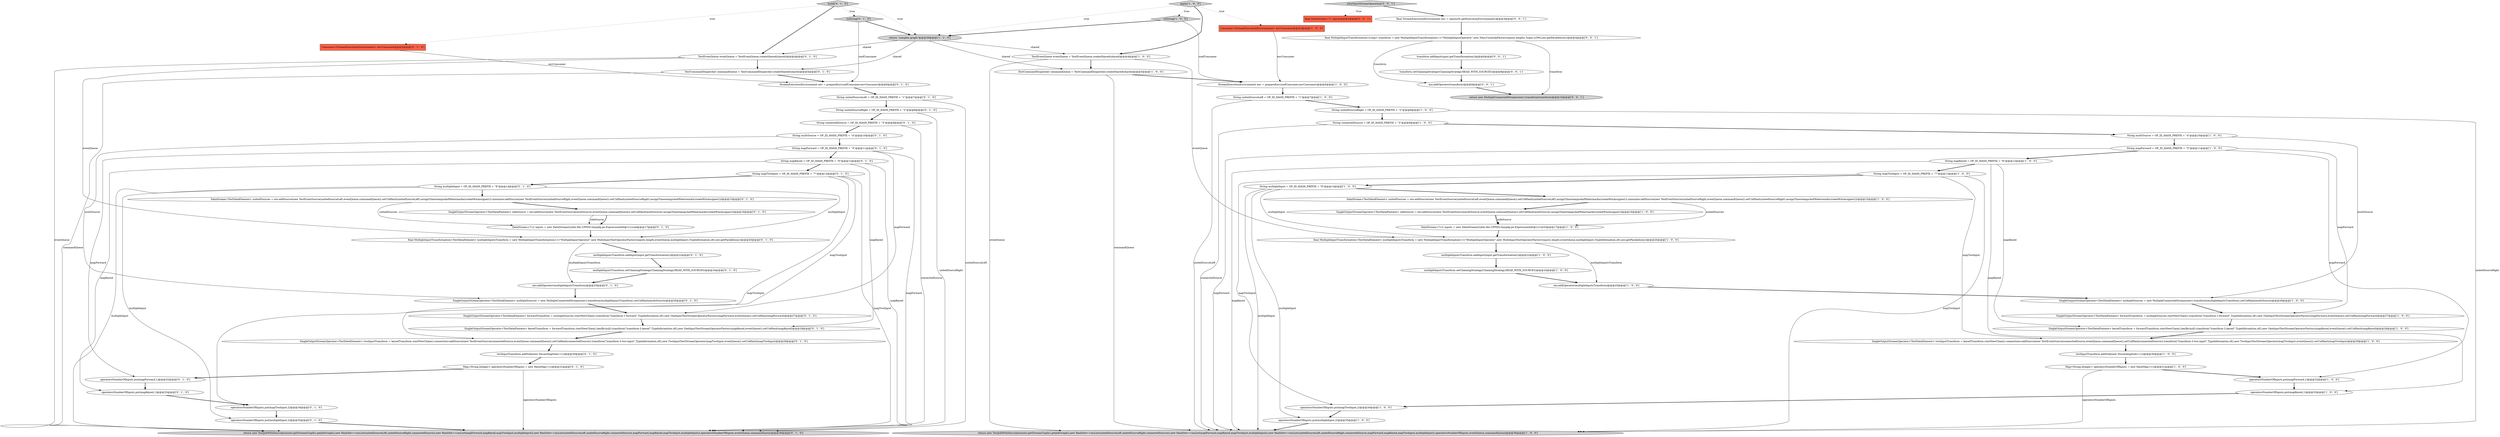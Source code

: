 digraph {
59 [style = filled, label = "SingleOutputStreamOperator<TestDataElement> twoInputTransform = keyedTransform.startNewChain().connect(env.addSource(new TestEventSource(connectedSource,eventQueue,commandQueue)).setUidHash(connectedSource)).transform(\"transform-3-two-input\",TypeInformation.of(),new TwoInputTestStreamOperator(mapTwoInput,eventQueue)).setUidHash(mapTwoInput)@@@29@@@['0', '1', '0']", fillcolor = white, shape = ellipse image = "AAA0AAABBB2BBB"];
29 [style = filled, label = "Consumer<StreamExecutionEnvironment> envConsumer@@@3@@@['1', '0', '0']", fillcolor = tomato, shape = box image = "AAA0AAABBB1BBB"];
38 [style = filled, label = "SingleOutputStreamOperator<TestDataElement> forwardTransform = multipleSources.startNewChain().transform(\"transform-1-forward\",TypeInformation.of(),new OneInputTestStreamOperatorFactory(mapForward,eventQueue)).setUidHash(mapForward)@@@27@@@['0', '1', '0']", fillcolor = white, shape = ellipse image = "AAA0AAABBB2BBB"];
45 [style = filled, label = "StreamExecutionEnvironment env = prepareEnv(confConsumer,envConsumer)@@@6@@@['0', '1', '0']", fillcolor = white, shape = ellipse image = "AAA0AAABBB2BBB"];
19 [style = filled, label = "DataStream<?>(( inputs = new DataStream((((edu.fdu.CPPDG.tinypdg.pe.ExpressionInfo@1c1cb33@@@17@@@['1', '0', '0']", fillcolor = white, shape = ellipse image = "AAA0AAABBB1BBB"];
27 [style = filled, label = "SingleOutputStreamOperator<TestDataElement> forwardTransform = multipleSources.startNewChain().transform(\"transform-1-forward\",TypeInformation.of(),new OneInputTestStreamOperatorFactory(mapForward,eventQueue)).setUidHash(mapForward)@@@27@@@['1', '0', '0']", fillcolor = white, shape = ellipse image = "AAA0AAABBB1BBB"];
47 [style = filled, label = "SingleOutputStreamOperator<TestDataElement> multipleSources = new MultipleConnectedStreams(env).transform(multipleInputsTransform).setUidHash(multiSource)@@@26@@@['0', '1', '0']", fillcolor = white, shape = ellipse image = "AAA0AAABBB2BBB"];
43 [style = filled, label = "multipleInputsTransform.addInput(input.getTransformation())@@@22@@@['0', '1', '0']", fillcolor = white, shape = ellipse image = "AAA0AAABBB2BBB"];
12 [style = filled, label = "String connectedSource = OP_ID_HASH_PREFIX + \"3\"@@@9@@@['1', '0', '0']", fillcolor = white, shape = ellipse image = "AAA0AAABBB1BBB"];
21 [style = filled, label = "multipleInputsTransform.addInput(input.getTransformation())@@@22@@@['1', '0', '0']", fillcolor = white, shape = ellipse image = "AAA0AAABBB1BBB"];
66 [style = filled, label = "final DataStream<?> inputs@@@2@@@['0', '0', '1']", fillcolor = tomato, shape = box image = "AAA0AAABBB3BBB"];
28 [style = filled, label = "Map<String,Integer> operatorsNumberOfInputs = new HashMap<>()@@@31@@@['1', '0', '0']", fillcolor = white, shape = ellipse image = "AAA0AAABBB1BBB"];
52 [style = filled, label = "Map<String,Integer> operatorsNumberOfInputs = new HashMap<>()@@@31@@@['0', '1', '0']", fillcolor = white, shape = ellipse image = "AAA0AAABBB2BBB"];
10 [style = filled, label = "SingleOutputStreamOperator<TestDataElement> twoInputTransform = keyedTransform.startNewChain().connect(env.addSource(new TestEventSource(connectedSource,eventQueue,commandQueue)).setUidHash(connectedSource)).transform(\"transform-3-two-input\",TypeInformation.of(),new TwoInputTestStreamOperator(mapTwoInput,eventQueue)).setUidHash(mapTwoInput)@@@29@@@['1', '0', '0']", fillcolor = white, shape = ellipse image = "AAA0AAABBB1BBB"];
25 [style = filled, label = "operatorsNumberOfInputs.put(mapTwoInput,2)@@@34@@@['1', '0', '0']", fillcolor = white, shape = ellipse image = "AAA0AAABBB1BBB"];
20 [style = filled, label = "twoInputTransform.addSink(new DiscardingSink<>())@@@30@@@['1', '0', '0']", fillcolor = white, shape = ellipse image = "AAA0AAABBB1BBB"];
61 [style = filled, label = "final MultipleInputTransformation<TestDataElement> multipleInputsTransform = new MultipleInputTransformation<>(\"MultipleInputOperator\",new MultiInputTestOperatorFactory(inputs.length,eventQueue,multipleInput),TypeInformation.of(),env.getParallelism())@@@20@@@['0', '1', '0']", fillcolor = white, shape = ellipse image = "AAA0AAABBB2BBB"];
22 [style = filled, label = "SingleOutputStreamOperator<TestDataElement> multipleSources = new MultipleConnectedStreams(env).transform(multipleInputsTransform).setUidHash(multiSource)@@@26@@@['1', '0', '0']", fillcolor = white, shape = ellipse image = "AAA0AAABBB1BBB"];
17 [style = filled, label = "StreamExecutionEnvironment env = prepareEnv(confConsumer,envConsumer)@@@6@@@['1', '0', '0']", fillcolor = white, shape = ellipse image = "AAA0AAABBB1BBB"];
42 [style = filled, label = "SingleOutputStreamOperator<TestDataElement> sideSource = env.addSource(new TestEventSource(multiSource,eventQueue,commandQueue)).setUidHash(multiSource).assignTimestampsAndWatermarks(createWmAssigner())@@@16@@@['0', '1', '0']", fillcolor = white, shape = ellipse image = "AAA0AAABBB2BBB"];
40 [style = filled, label = "return new TestJobWithDescription(env.getStreamGraph().getJobGraph(),new HashSet<>(asList(unitedSourceLeft,unitedSourceRight,connectedSource)),new HashSet<>(asList(mapForward,mapKeyed,mapTwoInput,multipleInput)),new HashSet<>(asList(unitedSourceLeft,unitedSourceRight,connectedSource,mapForward,mapKeyed,mapTwoInput,multipleInput)),operatorsNumberOfInputs,eventQueue,commandQueue)@@@36@@@['0', '1', '0']", fillcolor = lightgray, shape = ellipse image = "AAA0AAABBB2BBB"];
24 [style = filled, label = "return \"complex graph\"@@@39@@@['1', '1', '0']", fillcolor = lightgray, shape = ellipse image = "AAA0AAABBB1BBB"];
46 [style = filled, label = "toString['0', '1', '0']", fillcolor = lightgray, shape = diamond image = "AAA0AAABBB2BBB"];
49 [style = filled, label = "multipleInputsTransform.setChainingStrategy(ChainingStrategy.HEAD_WITH_SOURCES)@@@24@@@['0', '1', '0']", fillcolor = white, shape = ellipse image = "AAA0AAABBB2BBB"];
53 [style = filled, label = "String unitedSourceLeft = OP_ID_HASH_PREFIX + \"1\"@@@7@@@['0', '1', '0']", fillcolor = white, shape = ellipse image = "AAA0AAABBB2BBB"];
57 [style = filled, label = "String mapKeyed = OP_ID_HASH_PREFIX + \"6\"@@@12@@@['0', '1', '0']", fillcolor = white, shape = ellipse image = "AAA0AAABBB2BBB"];
63 [style = filled, label = "env.addOperator(multipleInputsTransform)@@@25@@@['0', '1', '0']", fillcolor = white, shape = ellipse image = "AAA0AAABBB2BBB"];
7 [style = filled, label = "String unitedSourceLeft = OP_ID_HASH_PREFIX + \"1\"@@@7@@@['1', '0', '0']", fillcolor = white, shape = ellipse image = "AAA0AAABBB1BBB"];
56 [style = filled, label = "TestCommandDispatcher commandQueue = TestCommandDispatcher.createShared(shared)@@@5@@@['0', '1', '0']", fillcolor = white, shape = ellipse image = "AAA0AAABBB2BBB"];
58 [style = filled, label = "String connectedSource = OP_ID_HASH_PREFIX + \"3\"@@@9@@@['0', '1', '0']", fillcolor = white, shape = ellipse image = "AAA0AAABBB2BBB"];
65 [style = filled, label = "env.addOperator(transform)@@@9@@@['0', '0', '1']", fillcolor = white, shape = ellipse image = "AAA0AAABBB3BBB"];
15 [style = filled, label = "TestEventQueue eventQueue = TestEventQueue.createShared(shared)@@@4@@@['1', '0', '0']", fillcolor = white, shape = ellipse image = "AAA0AAABBB1BBB"];
60 [style = filled, label = "String mapTwoInput = OP_ID_HASH_PREFIX + \"7\"@@@13@@@['0', '1', '0']", fillcolor = white, shape = ellipse image = "AAA0AAABBB2BBB"];
48 [style = filled, label = "String multipleInput = OP_ID_HASH_PREFIX + \"8\"@@@14@@@['0', '1', '0']", fillcolor = white, shape = ellipse image = "AAA0AAABBB2BBB"];
16 [style = filled, label = "SingleOutputStreamOperator<TestDataElement> sideSource = env.addSource(new TestEventSource(multiSource,eventQueue,commandQueue)).setUidHash(multiSource).assignTimestampsAndWatermarks(createWmAssigner())@@@16@@@['1', '0', '0']", fillcolor = white, shape = ellipse image = "AAA0AAABBB1BBB"];
0 [style = filled, label = "operatorsNumberOfInputs.put(mapKeyed,1)@@@33@@@['1', '0', '0']", fillcolor = white, shape = ellipse image = "AAA0AAABBB1BBB"];
54 [style = filled, label = "operatorsNumberOfInputs.put(mapTwoInput,2)@@@34@@@['0', '1', '0']", fillcolor = white, shape = ellipse image = "AAA0AAABBB2BBB"];
55 [style = filled, label = "String mapForward = OP_ID_HASH_PREFIX + \"5\"@@@11@@@['0', '1', '0']", fillcolor = white, shape = ellipse image = "AAA0AAABBB2BBB"];
33 [style = filled, label = "DataStream<TestDataElement> unitedSources = env.addSource(new TestEventSource(unitedSourceLeft,eventQueue,commandQueue)).setUidHash(unitedSourceLeft).assignTimestampsAndWatermarks(createWmAssigner()).union(env.addSource(new TestEventSource(unitedSourceRight,eventQueue,commandQueue)).setUidHash(unitedSourceRight).assignTimestampsAndWatermarks(createWmAssigner()))@@@15@@@['0', '1', '0']", fillcolor = white, shape = ellipse image = "AAA0AAABBB2BBB"];
50 [style = filled, label = "operatorsNumberOfInputs.put(mapKeyed,1)@@@33@@@['0', '1', '0']", fillcolor = white, shape = ellipse image = "AAA0AAABBB2BBB"];
9 [style = filled, label = "final MultipleInputTransformation<TestDataElement> multipleInputsTransform = new MultipleInputTransformation<>(\"MultipleInputOperator\",new MultiInputTestOperatorFactory(inputs.length,eventQueue,multipleInput),TypeInformation.of(),env.getParallelism())@@@20@@@['1', '0', '0']", fillcolor = white, shape = ellipse image = "AAA0AAABBB1BBB"];
31 [style = filled, label = "String unitedSourceRight = OP_ID_HASH_PREFIX + \"2\"@@@8@@@['1', '0', '0']", fillcolor = white, shape = ellipse image = "AAA0AAABBB1BBB"];
1 [style = filled, label = "return new TestJobWithDescription(env.getStreamGraph().getJobGraph(),new HashSet<>(asList(unitedSourceLeft,unitedSourceRight,connectedSource)),new HashSet<>(asList(mapForward,mapKeyed,mapTwoInput,multipleInput)),new HashSet<>(asList(unitedSourceLeft,unitedSourceRight,connectedSource,mapForward,mapKeyed,mapTwoInput,multipleInput)),operatorsNumberOfInputs,eventQueue,commandQueue)@@@36@@@['1', '0', '0']", fillcolor = lightgray, shape = ellipse image = "AAA0AAABBB1BBB"];
2 [style = filled, label = "TestCommandDispatcher commandQueue = TestCommandDispatcher.createShared(shared)@@@5@@@['1', '0', '0']", fillcolor = white, shape = ellipse image = "AAA0AAABBB1BBB"];
8 [style = filled, label = "operatorsNumberOfInputs.put(mapForward,1)@@@32@@@['1', '0', '0']", fillcolor = white, shape = ellipse image = "AAA0AAABBB1BBB"];
68 [style = filled, label = "nAryInputStreamOperation['0', '0', '1']", fillcolor = lightgray, shape = diamond image = "AAA0AAABBB3BBB"];
72 [style = filled, label = "transform.addInput(input.getTransformation())@@@6@@@['0', '0', '1']", fillcolor = white, shape = ellipse image = "AAA0AAABBB3BBB"];
6 [style = filled, label = "String mapKeyed = OP_ID_HASH_PREFIX + \"6\"@@@12@@@['1', '0', '0']", fillcolor = white, shape = ellipse image = "AAA0AAABBB1BBB"];
34 [style = filled, label = "operatorsNumberOfInputs.put(multipleInput,2)@@@35@@@['0', '1', '0']", fillcolor = white, shape = ellipse image = "AAA0AAABBB2BBB"];
69 [style = filled, label = "return new MultipleConnectedStreams(env).transform(transform)@@@10@@@['0', '0', '1']", fillcolor = lightgray, shape = ellipse image = "AAA0AAABBB3BBB"];
51 [style = filled, label = "String multiSource = OP_ID_HASH_PREFIX + \"4\"@@@10@@@['0', '1', '0']", fillcolor = white, shape = ellipse image = "AAA0AAABBB2BBB"];
30 [style = filled, label = "env.addOperator(multipleInputsTransform)@@@25@@@['1', '0', '0']", fillcolor = white, shape = ellipse image = "AAA0AAABBB1BBB"];
4 [style = filled, label = "String mapForward = OP_ID_HASH_PREFIX + \"5\"@@@11@@@['1', '0', '0']", fillcolor = white, shape = ellipse image = "AAA0AAABBB1BBB"];
37 [style = filled, label = "build['0', '1', '0']", fillcolor = lightgray, shape = diamond image = "AAA0AAABBB2BBB"];
70 [style = filled, label = "final MultipleInputTransformation<Long> transform = new MultipleInputTransformation<>(\"MultipleInputOperator\",new NAryUnionOpFactory(inputs.length),Types.LONG,env.getParallelism())@@@4@@@['0', '0', '1']", fillcolor = white, shape = ellipse image = "AAA0AAABBB3BBB"];
64 [style = filled, label = "SingleOutputStreamOperator<TestDataElement> keyedTransform = forwardTransform.startNewChain().keyBy(null).transform(\"transform-2-keyed\",TypeInformation.of(),new OneInputTestStreamOperatorFactory(mapKeyed,eventQueue)).setUidHash(mapKeyed)@@@28@@@['0', '1', '0']", fillcolor = white, shape = ellipse image = "AAA0AAABBB2BBB"];
32 [style = filled, label = "String mapTwoInput = OP_ID_HASH_PREFIX + \"7\"@@@13@@@['1', '0', '0']", fillcolor = white, shape = ellipse image = "AAA0AAABBB1BBB"];
71 [style = filled, label = "final StreamExecutionEnvironment env = inputs(0(.getExecutionEnvironment()@@@3@@@['0', '0', '1']", fillcolor = white, shape = ellipse image = "AAA0AAABBB3BBB"];
41 [style = filled, label = "DataStream<?>(( inputs = new DataStream((((edu.fdu.CPPDG.tinypdg.pe.ExpressionInfo@1c1ccad@@@17@@@['0', '1', '0']", fillcolor = white, shape = ellipse image = "AAA0AAABBB2BBB"];
11 [style = filled, label = "apply['1', '0', '0']", fillcolor = lightgray, shape = diamond image = "AAA0AAABBB1BBB"];
13 [style = filled, label = "String multiSource = OP_ID_HASH_PREFIX + \"4\"@@@10@@@['1', '0', '0']", fillcolor = white, shape = ellipse image = "AAA0AAABBB1BBB"];
36 [style = filled, label = "Consumer<StreamExecutionEnvironment> envConsumer@@@3@@@['0', '1', '0']", fillcolor = tomato, shape = box image = "AAA0AAABBB2BBB"];
14 [style = filled, label = "DataStream<TestDataElement> unitedSources = env.addSource(new TestEventSource(unitedSourceLeft,eventQueue,commandQueue)).setUidHash(unitedSourceLeft).assignTimestampsAndWatermarks(createWmAssigner()).union(env.addSource(new TestEventSource(unitedSourceRight,eventQueue,commandQueue)).setUidHash(unitedSourceRight).assignTimestampsAndWatermarks(createWmAssigner()))@@@15@@@['1', '0', '0']", fillcolor = white, shape = ellipse image = "AAA0AAABBB1BBB"];
67 [style = filled, label = "transform.setChainingStrategy(ChainingStrategy.HEAD_WITH_SOURCES)@@@8@@@['0', '0', '1']", fillcolor = white, shape = ellipse image = "AAA0AAABBB3BBB"];
44 [style = filled, label = "twoInputTransform.addSink(new DiscardingSink<>())@@@30@@@['0', '1', '0']", fillcolor = white, shape = ellipse image = "AAA0AAABBB2BBB"];
35 [style = filled, label = "operatorsNumberOfInputs.put(mapForward,1)@@@32@@@['0', '1', '0']", fillcolor = white, shape = ellipse image = "AAA0AAABBB2BBB"];
5 [style = filled, label = "SingleOutputStreamOperator<TestDataElement> keyedTransform = forwardTransform.startNewChain().keyBy(null).transform(\"transform-2-keyed\",TypeInformation.of(),new OneInputTestStreamOperatorFactory(mapKeyed,eventQueue)).setUidHash(mapKeyed)@@@28@@@['1', '0', '0']", fillcolor = white, shape = ellipse image = "AAA0AAABBB1BBB"];
18 [style = filled, label = "multipleInputsTransform.setChainingStrategy(ChainingStrategy.HEAD_WITH_SOURCES)@@@24@@@['1', '0', '0']", fillcolor = white, shape = ellipse image = "AAA0AAABBB1BBB"];
23 [style = filled, label = "operatorsNumberOfInputs.put(multipleInput,2)@@@35@@@['1', '0', '0']", fillcolor = white, shape = ellipse image = "AAA0AAABBB1BBB"];
39 [style = filled, label = "String unitedSourceRight = OP_ID_HASH_PREFIX + \"2\"@@@8@@@['0', '1', '0']", fillcolor = white, shape = ellipse image = "AAA0AAABBB2BBB"];
26 [style = filled, label = "toString['1', '0', '0']", fillcolor = lightgray, shape = diamond image = "AAA0AAABBB1BBB"];
3 [style = filled, label = "String multipleInput = OP_ID_HASH_PREFIX + \"8\"@@@14@@@['1', '0', '0']", fillcolor = white, shape = ellipse image = "AAA0AAABBB1BBB"];
62 [style = filled, label = "TestEventQueue eventQueue = TestEventQueue.createShared(shared)@@@4@@@['0', '1', '0']", fillcolor = white, shape = ellipse image = "AAA0AAABBB2BBB"];
4->6 [style = bold, label=""];
56->45 [style = bold, label=""];
61->43 [style = bold, label=""];
57->40 [style = solid, label="mapKeyed"];
39->58 [style = bold, label=""];
56->40 [style = solid, label="commandQueue"];
37->46 [style = dotted, label="true"];
31->1 [style = solid, label="unitedSourceRight"];
0->25 [style = bold, label=""];
2->17 [style = bold, label=""];
6->32 [style = bold, label=""];
21->18 [style = bold, label=""];
15->1 [style = solid, label="eventQueue"];
52->35 [style = bold, label=""];
57->50 [style = solid, label="mapKeyed"];
35->50 [style = bold, label=""];
4->27 [style = solid, label="mapForward"];
48->40 [style = solid, label="multipleInput"];
50->54 [style = bold, label=""];
62->61 [style = solid, label="eventQueue"];
71->70 [style = bold, label=""];
26->24 [style = bold, label=""];
3->14 [style = bold, label=""];
11->24 [style = dotted, label="true"];
39->40 [style = solid, label="unitedSourceRight"];
62->56 [style = bold, label=""];
11->29 [style = dotted, label="true"];
48->34 [style = solid, label="multipleInput"];
28->8 [style = bold, label=""];
48->33 [style = bold, label=""];
24->56 [style = solid, label="shared"];
6->0 [style = solid, label="mapKeyed"];
65->69 [style = bold, label=""];
15->2 [style = bold, label=""];
32->10 [style = solid, label="mapTwoInput"];
12->13 [style = bold, label=""];
29->17 [style = solid, label="envConsumer"];
24->62 [style = solid, label="shared"];
7->1 [style = solid, label="unitedSourceLeft"];
24->15 [style = solid, label="shared"];
46->45 [style = solid, label="confConsumer"];
70->65 [style = solid, label="transform"];
47->38 [style = bold, label=""];
32->1 [style = solid, label="mapTwoInput"];
28->1 [style = solid, label="operatorsNumberOfInputs"];
57->64 [style = solid, label="mapKeyed"];
4->1 [style = solid, label="mapForward"];
37->24 [style = dotted, label="true"];
9->30 [style = solid, label="multipleInputsTransform"];
18->30 [style = bold, label=""];
41->61 [style = bold, label=""];
37->36 [style = dotted, label="true"];
44->52 [style = bold, label=""];
10->20 [style = bold, label=""];
62->40 [style = solid, label="eventQueue"];
49->63 [style = bold, label=""];
60->48 [style = bold, label=""];
6->1 [style = solid, label="mapKeyed"];
43->49 [style = bold, label=""];
13->4 [style = bold, label=""];
36->45 [style = solid, label="envConsumer"];
14->16 [style = bold, label=""];
60->54 [style = solid, label="mapTwoInput"];
8->0 [style = bold, label=""];
67->65 [style = bold, label=""];
16->19 [style = bold, label=""];
68->71 [style = bold, label=""];
72->67 [style = bold, label=""];
11->15 [style = bold, label=""];
31->12 [style = bold, label=""];
14->19 [style = solid, label="unitedSources"];
45->53 [style = bold, label=""];
3->1 [style = solid, label="multipleInput"];
55->40 [style = solid, label="mapForward"];
42->41 [style = bold, label=""];
52->40 [style = solid, label="operatorsNumberOfInputs"];
7->31 [style = bold, label=""];
58->40 [style = solid, label="connectedSource"];
60->59 [style = solid, label="mapTwoInput"];
51->55 [style = bold, label=""];
59->44 [style = bold, label=""];
17->7 [style = bold, label=""];
57->60 [style = bold, label=""];
32->25 [style = solid, label="mapTwoInput"];
37->62 [style = bold, label=""];
70->72 [style = bold, label=""];
3->23 [style = solid, label="multipleInput"];
42->41 [style = solid, label="sideSource"];
6->5 [style = solid, label="mapKeyed"];
25->23 [style = bold, label=""];
12->1 [style = solid, label="connectedSource"];
19->9 [style = bold, label=""];
55->35 [style = solid, label="mapForward"];
64->59 [style = bold, label=""];
15->9 [style = solid, label="eventQueue"];
23->1 [style = bold, label=""];
4->8 [style = solid, label="mapForward"];
61->63 [style = solid, label="multipleInputsTransform"];
22->27 [style = bold, label=""];
48->61 [style = solid, label="multipleInput"];
26->17 [style = solid, label="confConsumer"];
16->19 [style = solid, label="sideSource"];
30->22 [style = bold, label=""];
34->40 [style = bold, label=""];
51->47 [style = solid, label="multiSource"];
13->22 [style = solid, label="multiSource"];
9->21 [style = bold, label=""];
63->47 [style = bold, label=""];
5->10 [style = bold, label=""];
3->9 [style = solid, label="multipleInput"];
55->57 [style = bold, label=""];
60->40 [style = solid, label="mapTwoInput"];
68->66 [style = dotted, label="true"];
38->64 [style = bold, label=""];
2->1 [style = solid, label="commandQueue"];
27->5 [style = bold, label=""];
53->40 [style = solid, label="unitedSourceLeft"];
24->2 [style = solid, label="shared"];
32->3 [style = bold, label=""];
58->51 [style = bold, label=""];
20->28 [style = bold, label=""];
11->26 [style = dotted, label="true"];
33->41 [style = solid, label="unitedSources"];
53->39 [style = bold, label=""];
70->69 [style = solid, label="transform"];
46->24 [style = bold, label=""];
55->38 [style = solid, label="mapForward"];
33->42 [style = bold, label=""];
54->34 [style = bold, label=""];
}
